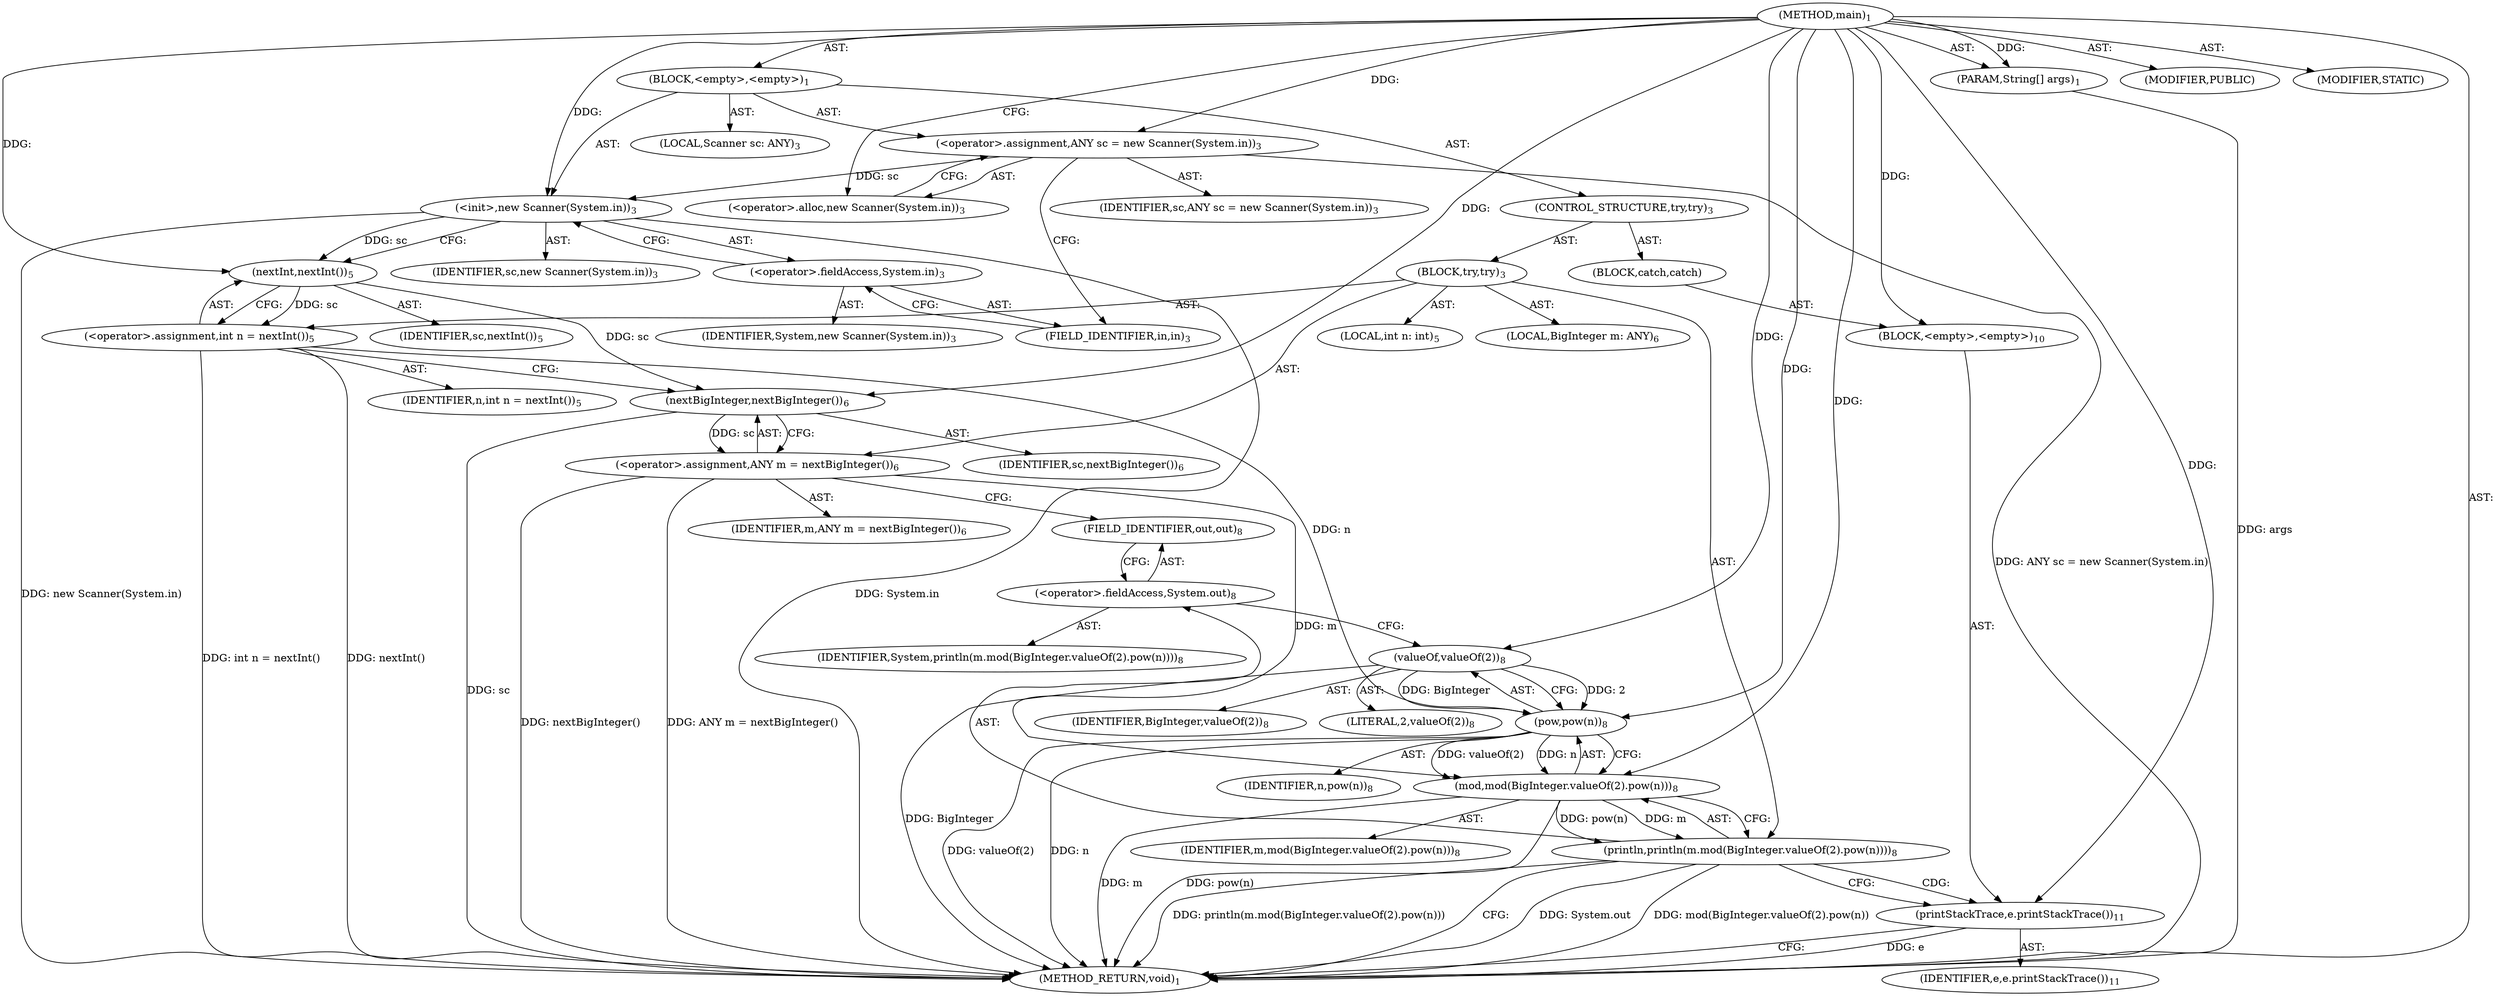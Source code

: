 digraph "main" {  
"19" [label = <(METHOD,main)<SUB>1</SUB>> ]
"20" [label = <(PARAM,String[] args)<SUB>1</SUB>> ]
"21" [label = <(BLOCK,&lt;empty&gt;,&lt;empty&gt;)<SUB>1</SUB>> ]
"4" [label = <(LOCAL,Scanner sc: ANY)<SUB>3</SUB>> ]
"22" [label = <(&lt;operator&gt;.assignment,ANY sc = new Scanner(System.in))<SUB>3</SUB>> ]
"23" [label = <(IDENTIFIER,sc,ANY sc = new Scanner(System.in))<SUB>3</SUB>> ]
"24" [label = <(&lt;operator&gt;.alloc,new Scanner(System.in))<SUB>3</SUB>> ]
"25" [label = <(&lt;init&gt;,new Scanner(System.in))<SUB>3</SUB>> ]
"3" [label = <(IDENTIFIER,sc,new Scanner(System.in))<SUB>3</SUB>> ]
"26" [label = <(&lt;operator&gt;.fieldAccess,System.in)<SUB>3</SUB>> ]
"27" [label = <(IDENTIFIER,System,new Scanner(System.in))<SUB>3</SUB>> ]
"28" [label = <(FIELD_IDENTIFIER,in,in)<SUB>3</SUB>> ]
"29" [label = <(CONTROL_STRUCTURE,try,try)<SUB>3</SUB>> ]
"30" [label = <(BLOCK,try,try)<SUB>3</SUB>> ]
"31" [label = <(LOCAL,int n: int)<SUB>5</SUB>> ]
"32" [label = <(&lt;operator&gt;.assignment,int n = nextInt())<SUB>5</SUB>> ]
"33" [label = <(IDENTIFIER,n,int n = nextInt())<SUB>5</SUB>> ]
"34" [label = <(nextInt,nextInt())<SUB>5</SUB>> ]
"35" [label = <(IDENTIFIER,sc,nextInt())<SUB>5</SUB>> ]
"36" [label = <(LOCAL,BigInteger m: ANY)<SUB>6</SUB>> ]
"37" [label = <(&lt;operator&gt;.assignment,ANY m = nextBigInteger())<SUB>6</SUB>> ]
"38" [label = <(IDENTIFIER,m,ANY m = nextBigInteger())<SUB>6</SUB>> ]
"39" [label = <(nextBigInteger,nextBigInteger())<SUB>6</SUB>> ]
"40" [label = <(IDENTIFIER,sc,nextBigInteger())<SUB>6</SUB>> ]
"41" [label = <(println,println(m.mod(BigInteger.valueOf(2).pow(n))))<SUB>8</SUB>> ]
"42" [label = <(&lt;operator&gt;.fieldAccess,System.out)<SUB>8</SUB>> ]
"43" [label = <(IDENTIFIER,System,println(m.mod(BigInteger.valueOf(2).pow(n))))<SUB>8</SUB>> ]
"44" [label = <(FIELD_IDENTIFIER,out,out)<SUB>8</SUB>> ]
"45" [label = <(mod,mod(BigInteger.valueOf(2).pow(n)))<SUB>8</SUB>> ]
"46" [label = <(IDENTIFIER,m,mod(BigInteger.valueOf(2).pow(n)))<SUB>8</SUB>> ]
"47" [label = <(pow,pow(n))<SUB>8</SUB>> ]
"48" [label = <(valueOf,valueOf(2))<SUB>8</SUB>> ]
"49" [label = <(IDENTIFIER,BigInteger,valueOf(2))<SUB>8</SUB>> ]
"50" [label = <(LITERAL,2,valueOf(2))<SUB>8</SUB>> ]
"51" [label = <(IDENTIFIER,n,pow(n))<SUB>8</SUB>> ]
"52" [label = <(BLOCK,catch,catch)> ]
"53" [label = <(BLOCK,&lt;empty&gt;,&lt;empty&gt;)<SUB>10</SUB>> ]
"54" [label = <(printStackTrace,e.printStackTrace())<SUB>11</SUB>> ]
"55" [label = <(IDENTIFIER,e,e.printStackTrace())<SUB>11</SUB>> ]
"56" [label = <(MODIFIER,PUBLIC)> ]
"57" [label = <(MODIFIER,STATIC)> ]
"58" [label = <(METHOD_RETURN,void)<SUB>1</SUB>> ]
  "19" -> "20"  [ label = "AST: "] 
  "19" -> "21"  [ label = "AST: "] 
  "19" -> "56"  [ label = "AST: "] 
  "19" -> "57"  [ label = "AST: "] 
  "19" -> "58"  [ label = "AST: "] 
  "21" -> "4"  [ label = "AST: "] 
  "21" -> "22"  [ label = "AST: "] 
  "21" -> "25"  [ label = "AST: "] 
  "21" -> "29"  [ label = "AST: "] 
  "22" -> "23"  [ label = "AST: "] 
  "22" -> "24"  [ label = "AST: "] 
  "25" -> "3"  [ label = "AST: "] 
  "25" -> "26"  [ label = "AST: "] 
  "26" -> "27"  [ label = "AST: "] 
  "26" -> "28"  [ label = "AST: "] 
  "29" -> "30"  [ label = "AST: "] 
  "29" -> "52"  [ label = "AST: "] 
  "30" -> "31"  [ label = "AST: "] 
  "30" -> "32"  [ label = "AST: "] 
  "30" -> "36"  [ label = "AST: "] 
  "30" -> "37"  [ label = "AST: "] 
  "30" -> "41"  [ label = "AST: "] 
  "32" -> "33"  [ label = "AST: "] 
  "32" -> "34"  [ label = "AST: "] 
  "34" -> "35"  [ label = "AST: "] 
  "37" -> "38"  [ label = "AST: "] 
  "37" -> "39"  [ label = "AST: "] 
  "39" -> "40"  [ label = "AST: "] 
  "41" -> "42"  [ label = "AST: "] 
  "41" -> "45"  [ label = "AST: "] 
  "42" -> "43"  [ label = "AST: "] 
  "42" -> "44"  [ label = "AST: "] 
  "45" -> "46"  [ label = "AST: "] 
  "45" -> "47"  [ label = "AST: "] 
  "47" -> "48"  [ label = "AST: "] 
  "47" -> "51"  [ label = "AST: "] 
  "48" -> "49"  [ label = "AST: "] 
  "48" -> "50"  [ label = "AST: "] 
  "52" -> "53"  [ label = "AST: "] 
  "53" -> "54"  [ label = "AST: "] 
  "54" -> "55"  [ label = "AST: "] 
  "22" -> "28"  [ label = "CFG: "] 
  "25" -> "34"  [ label = "CFG: "] 
  "24" -> "22"  [ label = "CFG: "] 
  "26" -> "25"  [ label = "CFG: "] 
  "28" -> "26"  [ label = "CFG: "] 
  "32" -> "39"  [ label = "CFG: "] 
  "37" -> "44"  [ label = "CFG: "] 
  "41" -> "58"  [ label = "CFG: "] 
  "41" -> "54"  [ label = "CFG: "] 
  "34" -> "32"  [ label = "CFG: "] 
  "39" -> "37"  [ label = "CFG: "] 
  "42" -> "48"  [ label = "CFG: "] 
  "45" -> "41"  [ label = "CFG: "] 
  "54" -> "58"  [ label = "CFG: "] 
  "44" -> "42"  [ label = "CFG: "] 
  "47" -> "45"  [ label = "CFG: "] 
  "48" -> "47"  [ label = "CFG: "] 
  "19" -> "24"  [ label = "CFG: "] 
  "20" -> "58"  [ label = "DDG: args"] 
  "22" -> "58"  [ label = "DDG: ANY sc = new Scanner(System.in)"] 
  "25" -> "58"  [ label = "DDG: System.in"] 
  "25" -> "58"  [ label = "DDG: new Scanner(System.in)"] 
  "32" -> "58"  [ label = "DDG: nextInt()"] 
  "32" -> "58"  [ label = "DDG: int n = nextInt()"] 
  "39" -> "58"  [ label = "DDG: sc"] 
  "37" -> "58"  [ label = "DDG: nextBigInteger()"] 
  "37" -> "58"  [ label = "DDG: ANY m = nextBigInteger()"] 
  "41" -> "58"  [ label = "DDG: System.out"] 
  "45" -> "58"  [ label = "DDG: m"] 
  "47" -> "58"  [ label = "DDG: valueOf(2)"] 
  "47" -> "58"  [ label = "DDG: n"] 
  "45" -> "58"  [ label = "DDG: pow(n)"] 
  "41" -> "58"  [ label = "DDG: mod(BigInteger.valueOf(2).pow(n))"] 
  "41" -> "58"  [ label = "DDG: println(m.mod(BigInteger.valueOf(2).pow(n)))"] 
  "54" -> "58"  [ label = "DDG: e"] 
  "48" -> "58"  [ label = "DDG: BigInteger"] 
  "19" -> "20"  [ label = "DDG: "] 
  "19" -> "22"  [ label = "DDG: "] 
  "22" -> "25"  [ label = "DDG: sc"] 
  "19" -> "25"  [ label = "DDG: "] 
  "34" -> "32"  [ label = "DDG: sc"] 
  "39" -> "37"  [ label = "DDG: sc"] 
  "19" -> "53"  [ label = "DDG: "] 
  "45" -> "41"  [ label = "DDG: m"] 
  "45" -> "41"  [ label = "DDG: pow(n)"] 
  "25" -> "34"  [ label = "DDG: sc"] 
  "19" -> "34"  [ label = "DDG: "] 
  "34" -> "39"  [ label = "DDG: sc"] 
  "19" -> "39"  [ label = "DDG: "] 
  "37" -> "45"  [ label = "DDG: m"] 
  "19" -> "45"  [ label = "DDG: "] 
  "47" -> "45"  [ label = "DDG: valueOf(2)"] 
  "47" -> "45"  [ label = "DDG: n"] 
  "19" -> "54"  [ label = "DDG: "] 
  "48" -> "47"  [ label = "DDG: BigInteger"] 
  "48" -> "47"  [ label = "DDG: 2"] 
  "32" -> "47"  [ label = "DDG: n"] 
  "19" -> "47"  [ label = "DDG: "] 
  "19" -> "48"  [ label = "DDG: "] 
  "41" -> "54"  [ label = "CDG: "] 
}
